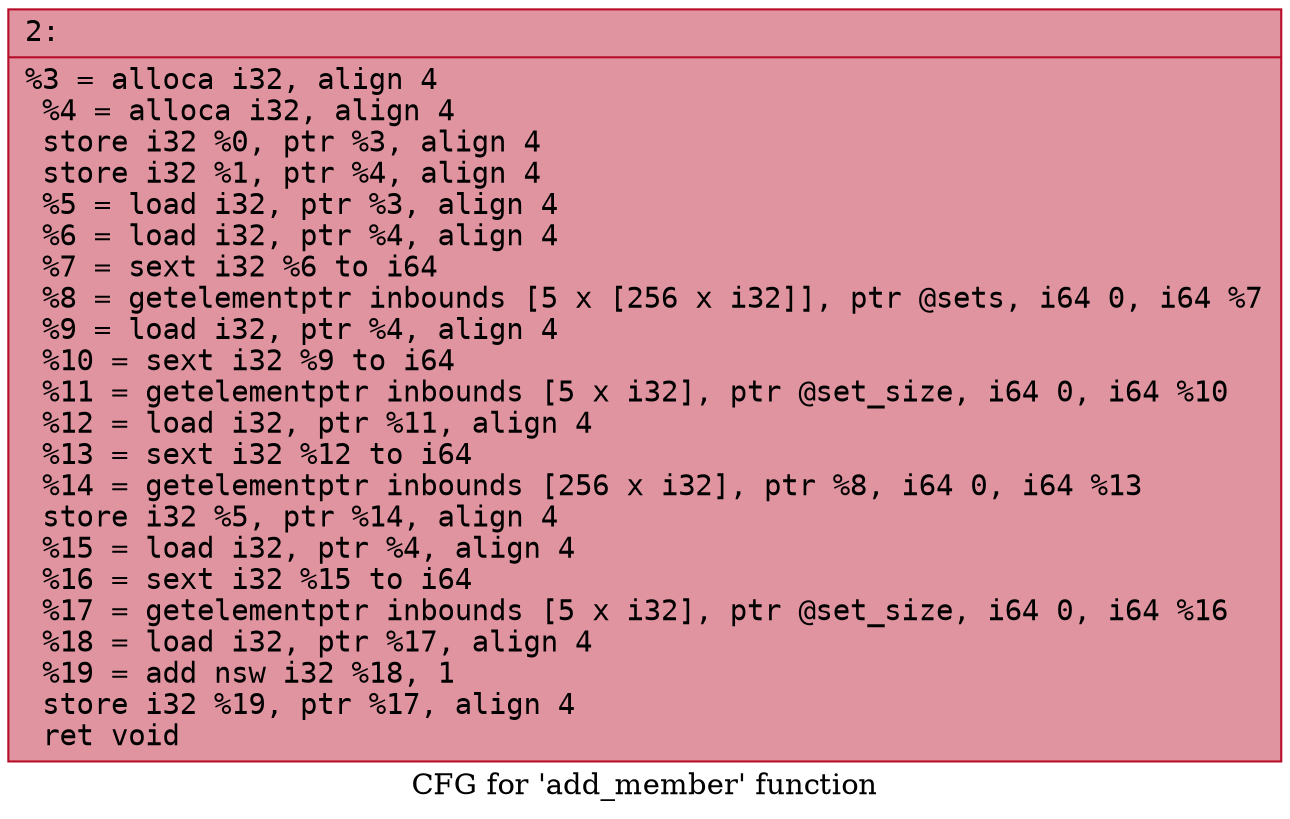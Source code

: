 digraph "CFG for 'add_member' function" {
	label="CFG for 'add_member' function";

	Node0x600000febca0 [shape=record,color="#b70d28ff", style=filled, fillcolor="#b70d2870" fontname="Courier",label="{2:\l|  %3 = alloca i32, align 4\l  %4 = alloca i32, align 4\l  store i32 %0, ptr %3, align 4\l  store i32 %1, ptr %4, align 4\l  %5 = load i32, ptr %3, align 4\l  %6 = load i32, ptr %4, align 4\l  %7 = sext i32 %6 to i64\l  %8 = getelementptr inbounds [5 x [256 x i32]], ptr @sets, i64 0, i64 %7\l  %9 = load i32, ptr %4, align 4\l  %10 = sext i32 %9 to i64\l  %11 = getelementptr inbounds [5 x i32], ptr @set_size, i64 0, i64 %10\l  %12 = load i32, ptr %11, align 4\l  %13 = sext i32 %12 to i64\l  %14 = getelementptr inbounds [256 x i32], ptr %8, i64 0, i64 %13\l  store i32 %5, ptr %14, align 4\l  %15 = load i32, ptr %4, align 4\l  %16 = sext i32 %15 to i64\l  %17 = getelementptr inbounds [5 x i32], ptr @set_size, i64 0, i64 %16\l  %18 = load i32, ptr %17, align 4\l  %19 = add nsw i32 %18, 1\l  store i32 %19, ptr %17, align 4\l  ret void\l}"];
}
